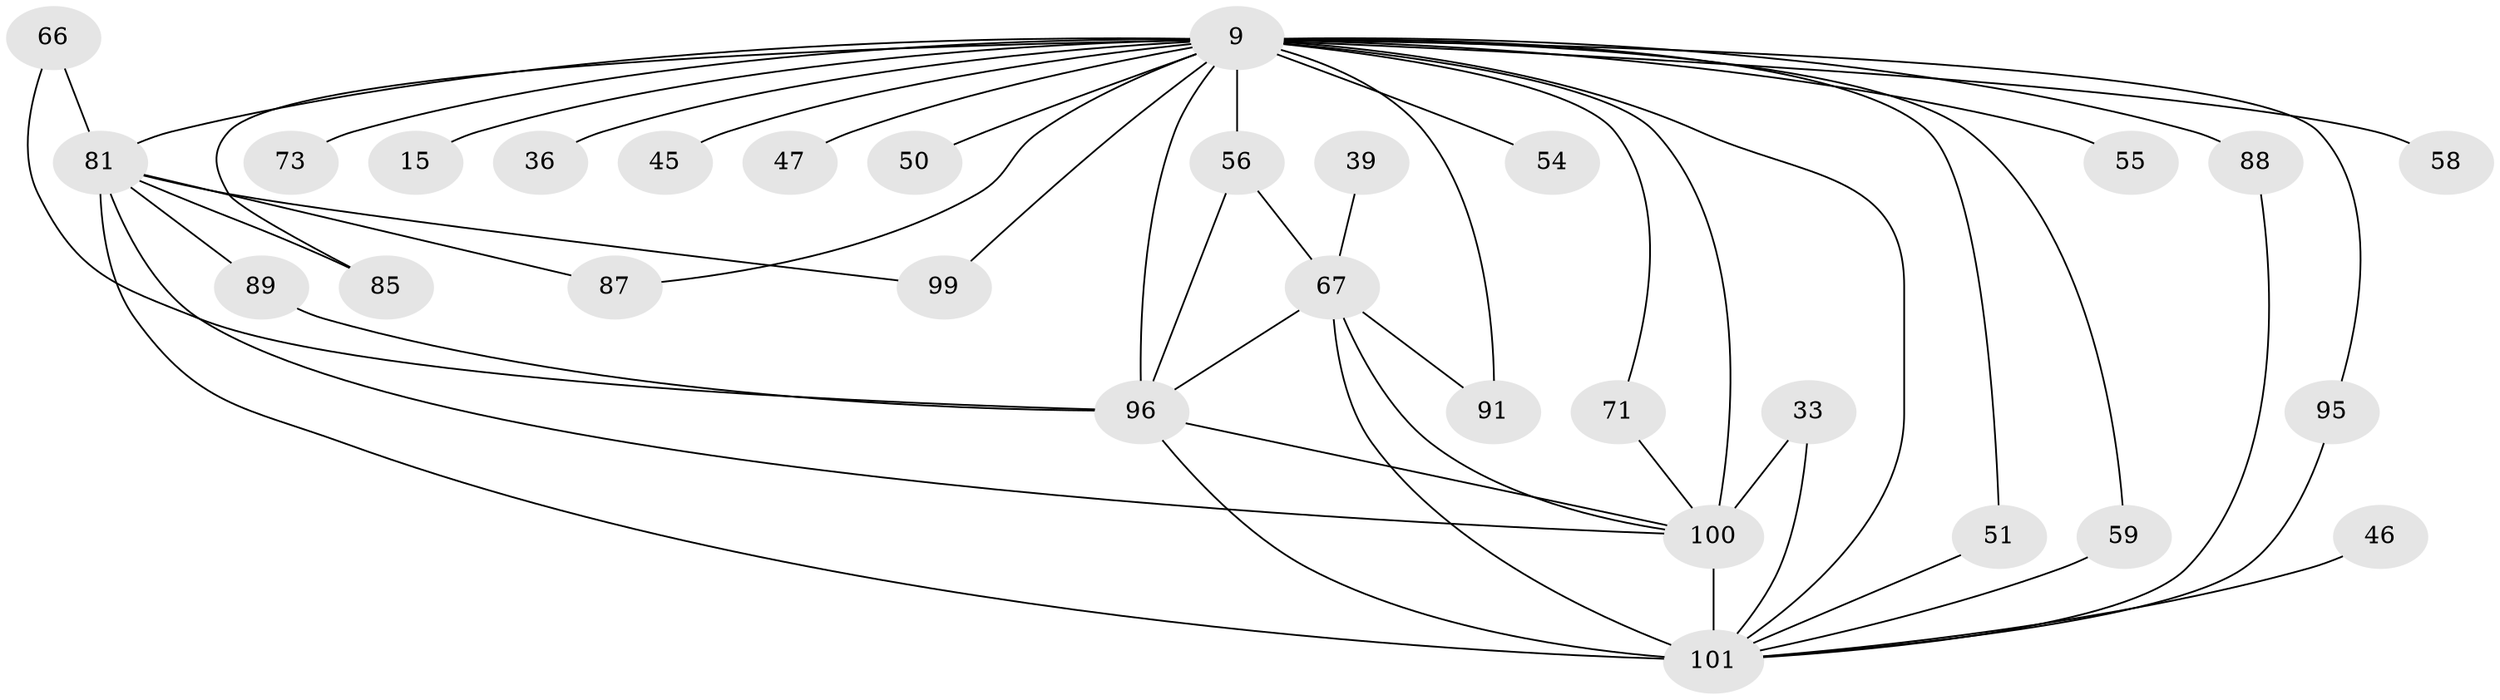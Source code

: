 // original degree distribution, {29: 0.009900990099009901, 23: 0.009900990099009901, 14: 0.009900990099009901, 16: 0.019801980198019802, 21: 0.009900990099009901, 22: 0.019801980198019802, 11: 0.009900990099009901, 30: 0.009900990099009901, 8: 0.019801980198019802, 6: 0.0297029702970297, 4: 0.0891089108910891, 3: 0.1782178217821782, 2: 0.5643564356435643, 7: 0.009900990099009901, 5: 0.009900990099009901}
// Generated by graph-tools (version 1.1) at 2025/49/03/04/25 21:49:14]
// undirected, 30 vertices, 50 edges
graph export_dot {
graph [start="1"]
  node [color=gray90,style=filled];
  9 [super="+1+7"];
  15;
  33;
  36;
  39;
  45;
  46;
  47;
  50;
  51 [super="+42"];
  54;
  55;
  56 [super="+53+41"];
  58;
  59;
  66;
  67 [super="+61"];
  71 [super="+28"];
  73;
  81 [super="+40+63+8+27+25+77"];
  85;
  87;
  88 [super="+14"];
  89;
  91 [super="+90"];
  95;
  96 [super="+29+16+79+23+34+92+84+80"];
  99;
  100 [super="+98+93+68+97"];
  101 [super="+76+78+82+94+10"];
  9 -- 15 [weight=2];
  9 -- 55 [weight=2];
  9 -- 58 [weight=2];
  9 -- 88 [weight=2];
  9 -- 95;
  9 -- 100 [weight=18];
  9 -- 73;
  9 -- 85;
  9 -- 91 [weight=2];
  9 -- 45 [weight=2];
  9 -- 47 [weight=2];
  9 -- 50;
  9 -- 54 [weight=2];
  9 -- 87;
  9 -- 99;
  9 -- 36 [weight=2];
  9 -- 51;
  9 -- 59;
  9 -- 71;
  9 -- 96 [weight=17];
  9 -- 81 [weight=11];
  9 -- 101 [weight=10];
  9 -- 56 [weight=3];
  33 -- 100;
  33 -- 101;
  39 -- 67 [weight=2];
  46 -- 101 [weight=2];
  51 -- 101 [weight=2];
  56 -- 96 [weight=2];
  56 -- 67;
  59 -- 101;
  66 -- 96;
  66 -- 81;
  67 -- 100;
  67 -- 101 [weight=5];
  67 -- 91;
  67 -- 96;
  71 -- 100;
  81 -- 100 [weight=6];
  81 -- 89;
  81 -- 99;
  81 -- 85;
  81 -- 87;
  81 -- 101 [weight=6];
  88 -- 101;
  89 -- 96;
  95 -- 101;
  96 -- 101 [weight=9];
  96 -- 100 [weight=3];
  100 -- 101 [weight=8];
}
